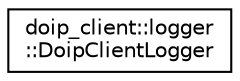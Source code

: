 digraph "Graphical Class Hierarchy"
{
 // LATEX_PDF_SIZE
  edge [fontname="Helvetica",fontsize="10",labelfontname="Helvetica",labelfontsize="10"];
  node [fontname="Helvetica",fontsize="10",shape=record];
  rankdir="LR";
  Node0 [label="doip_client::logger\l::DoipClientLogger",height=0.2,width=0.4,color="black", fillcolor="white", style="filled",URL="$classdoip__client_1_1logger_1_1DoipClientLogger.html",tooltip=" "];
}

